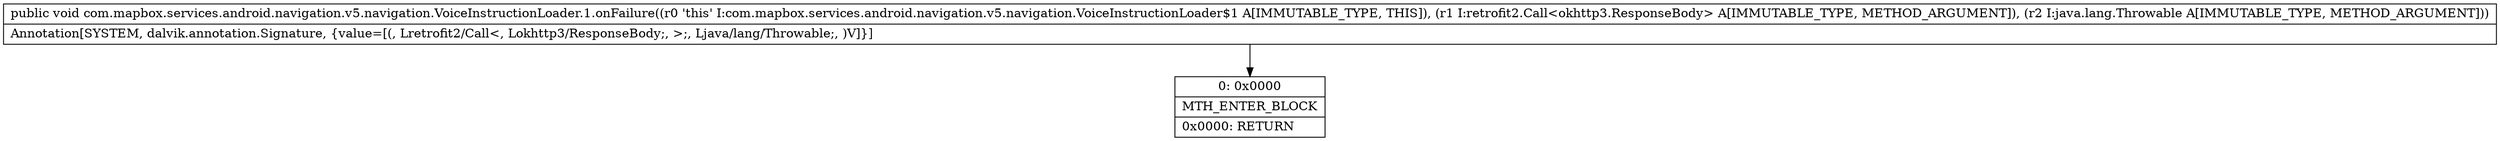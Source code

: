 digraph "CFG forcom.mapbox.services.android.navigation.v5.navigation.VoiceInstructionLoader.1.onFailure(Lretrofit2\/Call;Ljava\/lang\/Throwable;)V" {
Node_0 [shape=record,label="{0\:\ 0x0000|MTH_ENTER_BLOCK\l|0x0000: RETURN   \l}"];
MethodNode[shape=record,label="{public void com.mapbox.services.android.navigation.v5.navigation.VoiceInstructionLoader.1.onFailure((r0 'this' I:com.mapbox.services.android.navigation.v5.navigation.VoiceInstructionLoader$1 A[IMMUTABLE_TYPE, THIS]), (r1 I:retrofit2.Call\<okhttp3.ResponseBody\> A[IMMUTABLE_TYPE, METHOD_ARGUMENT]), (r2 I:java.lang.Throwable A[IMMUTABLE_TYPE, METHOD_ARGUMENT]))  | Annotation[SYSTEM, dalvik.annotation.Signature, \{value=[(, Lretrofit2\/Call\<, Lokhttp3\/ResponseBody;, \>;, Ljava\/lang\/Throwable;, )V]\}]\l}"];
MethodNode -> Node_0;
}

